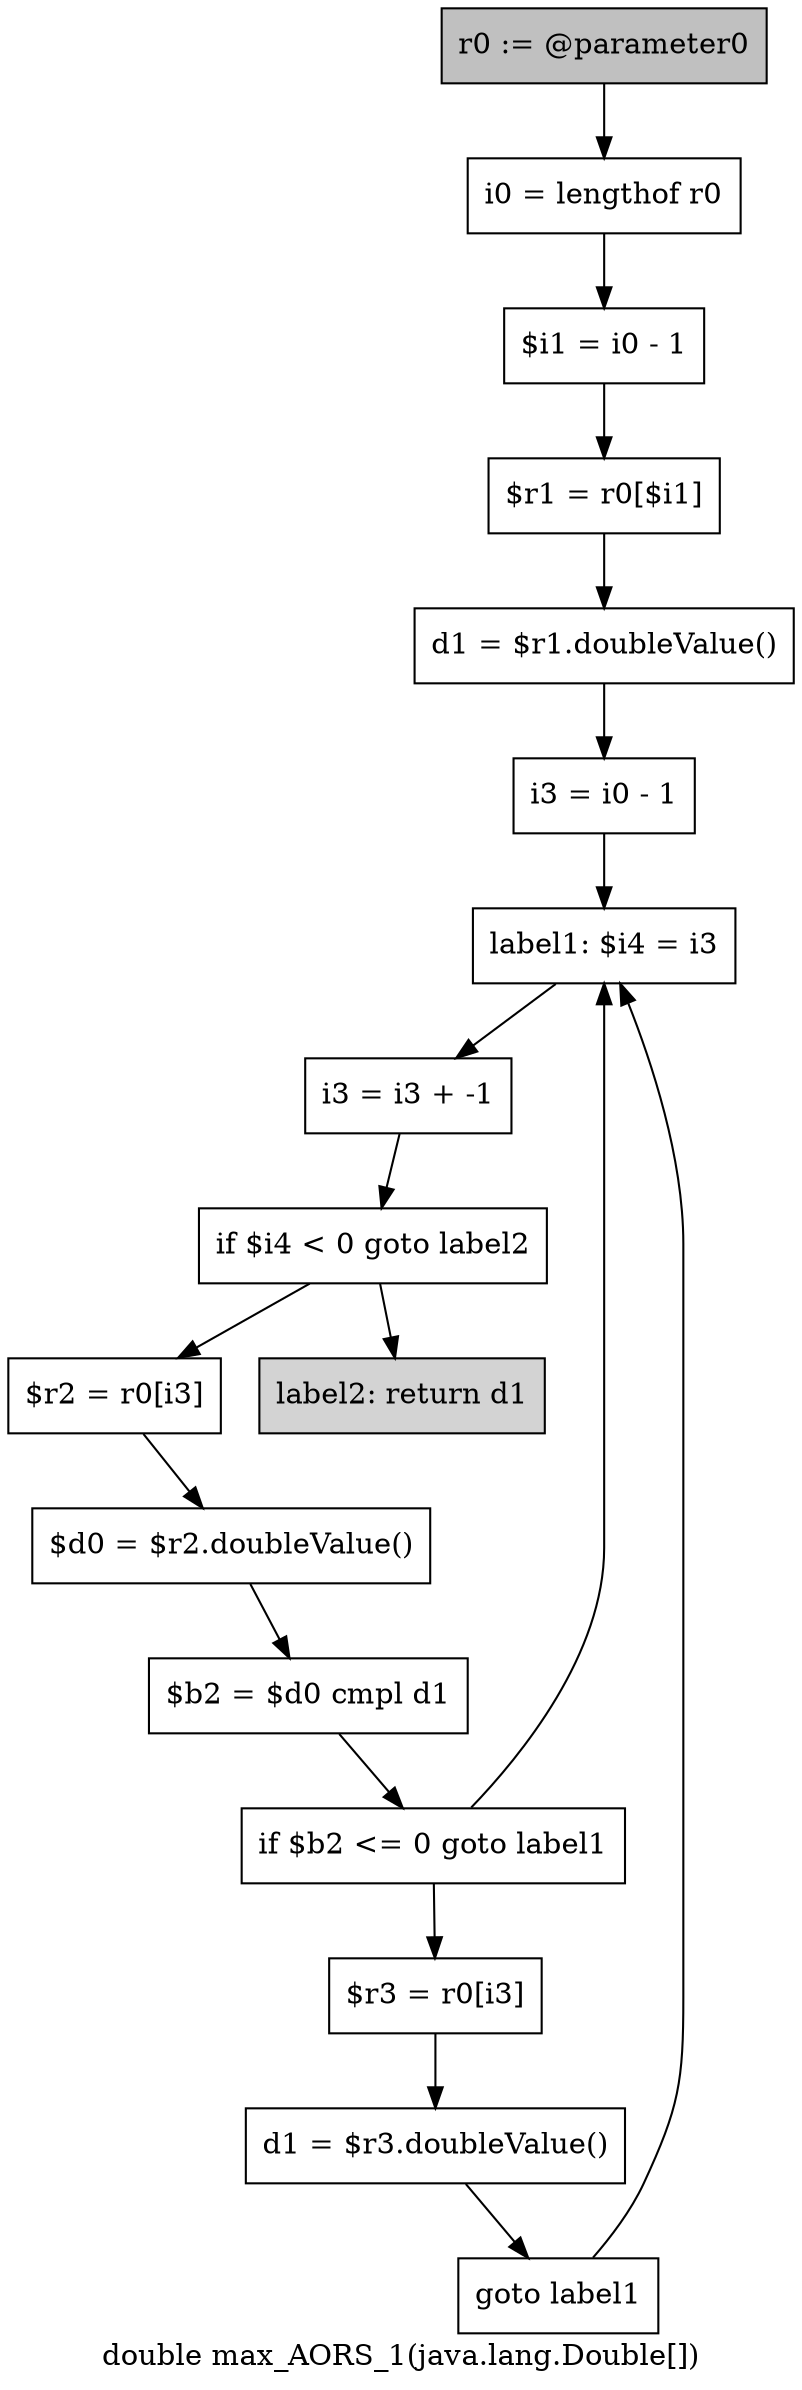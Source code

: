digraph "double max_AORS_1(java.lang.Double[])" {
    label="double max_AORS_1(java.lang.Double[])";
    node [shape=box];
    "0" [style=filled,fillcolor=gray,label="r0 := @parameter0",];
    "1" [label="i0 = lengthof r0",];
    "0"->"1";
    "2" [label="$i1 = i0 - 1",];
    "1"->"2";
    "3" [label="$r1 = r0[$i1]",];
    "2"->"3";
    "4" [label="d1 = $r1.doubleValue()",];
    "3"->"4";
    "5" [label="i3 = i0 - 1",];
    "4"->"5";
    "6" [label="label1: $i4 = i3",];
    "5"->"6";
    "7" [label="i3 = i3 + -1",];
    "6"->"7";
    "8" [label="if $i4 < 0 goto label2",];
    "7"->"8";
    "9" [label="$r2 = r0[i3]",];
    "8"->"9";
    "16" [style=filled,fillcolor=lightgray,label="label2: return d1",];
    "8"->"16";
    "10" [label="$d0 = $r2.doubleValue()",];
    "9"->"10";
    "11" [label="$b2 = $d0 cmpl d1",];
    "10"->"11";
    "12" [label="if $b2 <= 0 goto label1",];
    "11"->"12";
    "12"->"6";
    "13" [label="$r3 = r0[i3]",];
    "12"->"13";
    "14" [label="d1 = $r3.doubleValue()",];
    "13"->"14";
    "15" [label="goto label1",];
    "14"->"15";
    "15"->"6";
}
